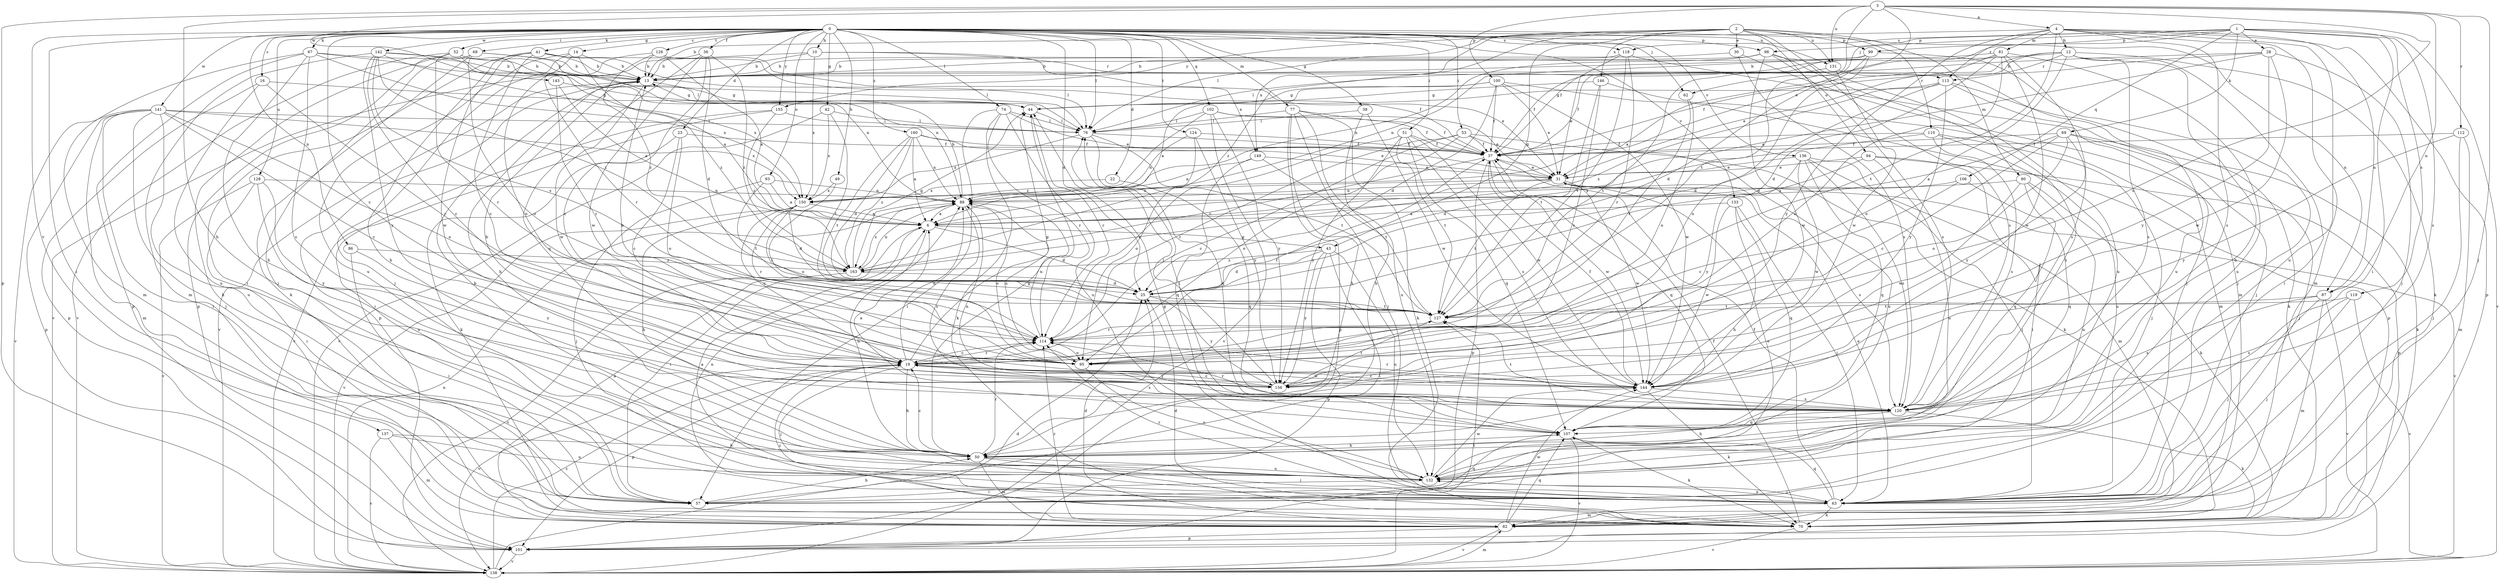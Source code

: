 strict digraph  {
0;
1;
2;
3;
4;
6;
10;
12;
13;
14;
16;
19;
22;
23;
25;
28;
30;
31;
36;
37;
38;
41;
42;
43;
44;
49;
50;
51;
52;
53;
57;
62;
63;
67;
68;
69;
70;
74;
76;
77;
80;
81;
82;
86;
87;
88;
93;
94;
95;
98;
99;
100;
101;
102;
106;
107;
110;
112;
113;
114;
118;
119;
120;
124;
126;
127;
128;
131;
132;
133;
136;
137;
138;
141;
142;
143;
144;
146;
149;
150;
155;
156;
160;
163;
0 -> 10  [label=b];
0 -> 14  [label=c];
0 -> 16  [label=c];
0 -> 19  [label=c];
0 -> 22  [label=d];
0 -> 23  [label=d];
0 -> 25  [label=d];
0 -> 36  [label=f];
0 -> 38  [label=g];
0 -> 41  [label=g];
0 -> 42  [label=g];
0 -> 49  [label=h];
0 -> 51  [label=i];
0 -> 52  [label=i];
0 -> 53  [label=i];
0 -> 57  [label=i];
0 -> 62  [label=j];
0 -> 67  [label=k];
0 -> 68  [label=k];
0 -> 74  [label=l];
0 -> 76  [label=l];
0 -> 77  [label=m];
0 -> 86  [label=n];
0 -> 87  [label=n];
0 -> 93  [label=o];
0 -> 98  [label=p];
0 -> 102  [label=q];
0 -> 118  [label=s];
0 -> 124  [label=t];
0 -> 126  [label=t];
0 -> 128  [label=u];
0 -> 131  [label=u];
0 -> 133  [label=v];
0 -> 136  [label=v];
0 -> 137  [label=v];
0 -> 141  [label=w];
0 -> 142  [label=w];
0 -> 155  [label=y];
0 -> 160  [label=z];
1 -> 28  [label=e];
1 -> 37  [label=f];
1 -> 57  [label=i];
1 -> 62  [label=j];
1 -> 69  [label=k];
1 -> 98  [label=p];
1 -> 99  [label=p];
1 -> 106  [label=q];
1 -> 118  [label=s];
1 -> 119  [label=s];
1 -> 120  [label=s];
1 -> 138  [label=v];
2 -> 30  [label=e];
2 -> 43  [label=g];
2 -> 76  [label=l];
2 -> 80  [label=m];
2 -> 94  [label=o];
2 -> 99  [label=p];
2 -> 110  [label=r];
2 -> 120  [label=s];
2 -> 131  [label=u];
2 -> 146  [label=x];
2 -> 149  [label=x];
2 -> 155  [label=y];
2 -> 163  [label=z];
3 -> 4  [label=a];
3 -> 31  [label=e];
3 -> 50  [label=h];
3 -> 63  [label=j];
3 -> 87  [label=n];
3 -> 95  [label=o];
3 -> 100  [label=p];
3 -> 101  [label=p];
3 -> 112  [label=r];
3 -> 127  [label=t];
3 -> 131  [label=u];
3 -> 143  [label=w];
4 -> 12  [label=b];
4 -> 13  [label=b];
4 -> 81  [label=m];
4 -> 82  [label=m];
4 -> 87  [label=n];
4 -> 101  [label=p];
4 -> 113  [label=r];
4 -> 120  [label=s];
4 -> 127  [label=t];
4 -> 132  [label=u];
4 -> 156  [label=y];
6 -> 25  [label=d];
6 -> 43  [label=g];
6 -> 50  [label=h];
6 -> 57  [label=i];
10 -> 13  [label=b];
10 -> 113  [label=r];
10 -> 138  [label=v];
10 -> 149  [label=x];
10 -> 150  [label=x];
12 -> 31  [label=e];
12 -> 37  [label=f];
12 -> 50  [label=h];
12 -> 57  [label=i];
12 -> 70  [label=k];
12 -> 76  [label=l];
12 -> 95  [label=o];
12 -> 113  [label=r];
12 -> 120  [label=s];
13 -> 44  [label=g];
13 -> 50  [label=h];
13 -> 101  [label=p];
13 -> 138  [label=v];
13 -> 144  [label=w];
14 -> 13  [label=b];
14 -> 63  [label=j];
14 -> 114  [label=r];
14 -> 132  [label=u];
14 -> 163  [label=z];
16 -> 44  [label=g];
16 -> 101  [label=p];
16 -> 114  [label=r];
16 -> 132  [label=u];
19 -> 37  [label=f];
19 -> 44  [label=g];
19 -> 50  [label=h];
19 -> 63  [label=j];
19 -> 88  [label=n];
19 -> 101  [label=p];
19 -> 114  [label=r];
19 -> 120  [label=s];
19 -> 138  [label=v];
19 -> 144  [label=w];
19 -> 156  [label=y];
22 -> 107  [label=q];
22 -> 150  [label=x];
23 -> 19  [label=c];
23 -> 37  [label=f];
23 -> 70  [label=k];
23 -> 95  [label=o];
25 -> 127  [label=t];
25 -> 156  [label=y];
28 -> 6  [label=a];
28 -> 13  [label=b];
28 -> 37  [label=f];
28 -> 63  [label=j];
28 -> 144  [label=w];
28 -> 156  [label=y];
30 -> 13  [label=b];
30 -> 82  [label=m];
30 -> 120  [label=s];
31 -> 88  [label=n];
31 -> 120  [label=s];
31 -> 127  [label=t];
31 -> 138  [label=v];
31 -> 144  [label=w];
31 -> 150  [label=x];
36 -> 13  [label=b];
36 -> 19  [label=c];
36 -> 25  [label=d];
36 -> 107  [label=q];
36 -> 144  [label=w];
36 -> 163  [label=z];
37 -> 31  [label=e];
37 -> 101  [label=p];
37 -> 107  [label=q];
37 -> 144  [label=w];
37 -> 163  [label=z];
38 -> 50  [label=h];
38 -> 76  [label=l];
38 -> 144  [label=w];
41 -> 13  [label=b];
41 -> 19  [label=c];
41 -> 37  [label=f];
41 -> 50  [label=h];
41 -> 57  [label=i];
41 -> 76  [label=l];
41 -> 144  [label=w];
42 -> 76  [label=l];
42 -> 127  [label=t];
42 -> 138  [label=v];
42 -> 150  [label=x];
43 -> 25  [label=d];
43 -> 57  [label=i];
43 -> 101  [label=p];
43 -> 132  [label=u];
43 -> 156  [label=y];
43 -> 163  [label=z];
44 -> 76  [label=l];
44 -> 114  [label=r];
49 -> 95  [label=o];
49 -> 150  [label=x];
50 -> 19  [label=c];
50 -> 44  [label=g];
50 -> 63  [label=j];
50 -> 82  [label=m];
50 -> 114  [label=r];
50 -> 132  [label=u];
51 -> 37  [label=f];
51 -> 107  [label=q];
51 -> 114  [label=r];
51 -> 120  [label=s];
51 -> 127  [label=t];
51 -> 144  [label=w];
51 -> 156  [label=y];
52 -> 6  [label=a];
52 -> 13  [label=b];
52 -> 70  [label=k];
52 -> 88  [label=n];
52 -> 114  [label=r];
52 -> 138  [label=v];
53 -> 19  [label=c];
53 -> 37  [label=f];
53 -> 70  [label=k];
53 -> 95  [label=o];
53 -> 114  [label=r];
53 -> 132  [label=u];
57 -> 31  [label=e];
57 -> 50  [label=h];
57 -> 107  [label=q];
62 -> 95  [label=o];
62 -> 114  [label=r];
63 -> 6  [label=a];
63 -> 31  [label=e];
63 -> 37  [label=f];
63 -> 44  [label=g];
63 -> 70  [label=k];
63 -> 82  [label=m];
63 -> 107  [label=q];
63 -> 114  [label=r];
63 -> 132  [label=u];
67 -> 13  [label=b];
67 -> 50  [label=h];
67 -> 76  [label=l];
67 -> 82  [label=m];
67 -> 101  [label=p];
67 -> 120  [label=s];
67 -> 150  [label=x];
68 -> 13  [label=b];
68 -> 57  [label=i];
68 -> 70  [label=k];
68 -> 88  [label=n];
68 -> 95  [label=o];
68 -> 101  [label=p];
69 -> 6  [label=a];
69 -> 19  [label=c];
69 -> 37  [label=f];
69 -> 63  [label=j];
69 -> 70  [label=k];
69 -> 95  [label=o];
69 -> 156  [label=y];
70 -> 19  [label=c];
70 -> 25  [label=d];
70 -> 37  [label=f];
70 -> 88  [label=n];
70 -> 138  [label=v];
74 -> 31  [label=e];
74 -> 57  [label=i];
74 -> 70  [label=k];
74 -> 76  [label=l];
74 -> 114  [label=r];
74 -> 132  [label=u];
76 -> 37  [label=f];
76 -> 107  [label=q];
76 -> 127  [label=t];
76 -> 150  [label=x];
77 -> 37  [label=f];
77 -> 50  [label=h];
77 -> 63  [label=j];
77 -> 70  [label=k];
77 -> 76  [label=l];
77 -> 101  [label=p];
77 -> 132  [label=u];
80 -> 70  [label=k];
80 -> 107  [label=q];
80 -> 132  [label=u];
80 -> 144  [label=w];
80 -> 150  [label=x];
81 -> 6  [label=a];
81 -> 13  [label=b];
81 -> 25  [label=d];
81 -> 37  [label=f];
81 -> 95  [label=o];
81 -> 120  [label=s];
81 -> 132  [label=u];
81 -> 144  [label=w];
82 -> 6  [label=a];
82 -> 25  [label=d];
82 -> 101  [label=p];
82 -> 107  [label=q];
82 -> 114  [label=r];
82 -> 138  [label=v];
82 -> 144  [label=w];
86 -> 57  [label=i];
86 -> 156  [label=y];
86 -> 163  [label=z];
87 -> 63  [label=j];
87 -> 82  [label=m];
87 -> 120  [label=s];
87 -> 127  [label=t];
87 -> 138  [label=v];
88 -> 6  [label=a];
88 -> 13  [label=b];
88 -> 95  [label=o];
88 -> 120  [label=s];
88 -> 163  [label=z];
93 -> 6  [label=a];
93 -> 63  [label=j];
93 -> 88  [label=n];
93 -> 127  [label=t];
94 -> 6  [label=a];
94 -> 31  [label=e];
94 -> 57  [label=i];
94 -> 101  [label=p];
94 -> 132  [label=u];
95 -> 13  [label=b];
95 -> 88  [label=n];
95 -> 132  [label=u];
98 -> 13  [label=b];
98 -> 50  [label=h];
98 -> 88  [label=n];
98 -> 120  [label=s];
98 -> 132  [label=u];
98 -> 144  [label=w];
99 -> 13  [label=b];
99 -> 25  [label=d];
99 -> 63  [label=j];
99 -> 88  [label=n];
99 -> 95  [label=o];
100 -> 6  [label=a];
100 -> 25  [label=d];
100 -> 31  [label=e];
100 -> 37  [label=f];
100 -> 44  [label=g];
100 -> 101  [label=p];
100 -> 144  [label=w];
101 -> 138  [label=v];
102 -> 31  [label=e];
102 -> 37  [label=f];
102 -> 76  [label=l];
102 -> 138  [label=v];
102 -> 156  [label=y];
102 -> 163  [label=z];
106 -> 19  [label=c];
106 -> 88  [label=n];
106 -> 107  [label=q];
107 -> 50  [label=h];
107 -> 70  [label=k];
107 -> 76  [label=l];
107 -> 138  [label=v];
110 -> 25  [label=d];
110 -> 37  [label=f];
110 -> 63  [label=j];
110 -> 120  [label=s];
110 -> 132  [label=u];
112 -> 37  [label=f];
112 -> 63  [label=j];
112 -> 82  [label=m];
112 -> 156  [label=y];
113 -> 25  [label=d];
113 -> 44  [label=g];
113 -> 63  [label=j];
113 -> 70  [label=k];
113 -> 156  [label=y];
113 -> 163  [label=z];
114 -> 19  [label=c];
114 -> 88  [label=n];
114 -> 95  [label=o];
118 -> 13  [label=b];
118 -> 31  [label=e];
118 -> 63  [label=j];
118 -> 114  [label=r];
118 -> 127  [label=t];
119 -> 63  [label=j];
119 -> 120  [label=s];
119 -> 127  [label=t];
119 -> 138  [label=v];
120 -> 6  [label=a];
120 -> 50  [label=h];
120 -> 70  [label=k];
120 -> 88  [label=n];
120 -> 107  [label=q];
120 -> 114  [label=r];
120 -> 127  [label=t];
124 -> 37  [label=f];
124 -> 88  [label=n];
124 -> 95  [label=o];
124 -> 156  [label=y];
126 -> 6  [label=a];
126 -> 13  [label=b];
126 -> 31  [label=e];
126 -> 95  [label=o];
126 -> 163  [label=z];
127 -> 114  [label=r];
128 -> 57  [label=i];
128 -> 88  [label=n];
128 -> 132  [label=u];
128 -> 138  [label=v];
128 -> 156  [label=y];
131 -> 127  [label=t];
131 -> 132  [label=u];
131 -> 144  [label=w];
132 -> 13  [label=b];
132 -> 57  [label=i];
132 -> 63  [label=j];
132 -> 144  [label=w];
133 -> 6  [label=a];
133 -> 50  [label=h];
133 -> 63  [label=j];
133 -> 107  [label=q];
133 -> 144  [label=w];
136 -> 31  [label=e];
136 -> 63  [label=j];
136 -> 82  [label=m];
136 -> 107  [label=q];
136 -> 120  [label=s];
136 -> 144  [label=w];
136 -> 156  [label=y];
137 -> 50  [label=h];
137 -> 82  [label=m];
137 -> 132  [label=u];
137 -> 138  [label=v];
138 -> 19  [label=c];
138 -> 25  [label=d];
138 -> 82  [label=m];
138 -> 88  [label=n];
138 -> 127  [label=t];
141 -> 19  [label=c];
141 -> 57  [label=i];
141 -> 63  [label=j];
141 -> 76  [label=l];
141 -> 82  [label=m];
141 -> 95  [label=o];
141 -> 101  [label=p];
141 -> 132  [label=u];
141 -> 138  [label=v];
141 -> 150  [label=x];
142 -> 13  [label=b];
142 -> 19  [label=c];
142 -> 76  [label=l];
142 -> 82  [label=m];
142 -> 150  [label=x];
142 -> 156  [label=y];
142 -> 163  [label=z];
142 -> 127  [label=s];
143 -> 6  [label=a];
143 -> 44  [label=g];
143 -> 114  [label=r];
144 -> 19  [label=c];
144 -> 37  [label=f];
144 -> 70  [label=k];
144 -> 114  [label=r];
144 -> 120  [label=s];
146 -> 19  [label=c];
146 -> 44  [label=g];
146 -> 82  [label=m];
146 -> 127  [label=t];
149 -> 31  [label=e];
149 -> 88  [label=n];
149 -> 107  [label=q];
149 -> 127  [label=t];
150 -> 6  [label=a];
150 -> 19  [label=c];
150 -> 25  [label=d];
150 -> 50  [label=h];
150 -> 114  [label=r];
150 -> 127  [label=t];
150 -> 138  [label=v];
155 -> 57  [label=i];
155 -> 76  [label=l];
155 -> 138  [label=v];
155 -> 163  [label=z];
156 -> 13  [label=b];
156 -> 19  [label=c];
156 -> 76  [label=l];
156 -> 127  [label=t];
160 -> 6  [label=a];
160 -> 25  [label=d];
160 -> 31  [label=e];
160 -> 37  [label=f];
160 -> 88  [label=n];
160 -> 127  [label=t];
160 -> 163  [label=z];
163 -> 25  [label=d];
163 -> 44  [label=g];
163 -> 88  [label=n];
163 -> 138  [label=v];
}
